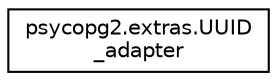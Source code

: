 digraph "Graphical Class Hierarchy"
{
 // LATEX_PDF_SIZE
  edge [fontname="Helvetica",fontsize="10",labelfontname="Helvetica",labelfontsize="10"];
  node [fontname="Helvetica",fontsize="10",shape=record];
  rankdir="LR";
  Node0 [label="psycopg2.extras.UUID\l_adapter",height=0.2,width=0.4,color="black", fillcolor="white", style="filled",URL="$classpsycopg2_1_1extras_1_1_u_u_i_d__adapter.html",tooltip=" "];
}
